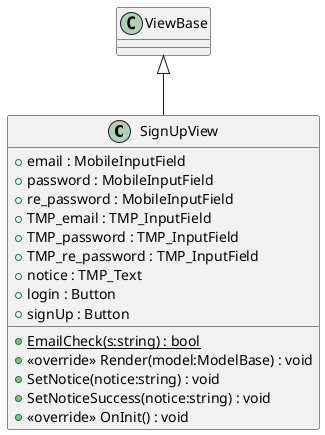 @startuml
class SignUpView {
    + email : MobileInputField
    + password : MobileInputField
    + re_password : MobileInputField
    + TMP_email : TMP_InputField
    + TMP_password : TMP_InputField
    + TMP_re_password : TMP_InputField
    + notice : TMP_Text
    + login : Button
    + signUp : Button
    + {static} EmailCheck(s:string) : bool
    + <<override>> Render(model:ModelBase) : void
    + SetNotice(notice:string) : void
    + SetNoticeSuccess(notice:string) : void
    + <<override>> OnInit() : void
}
ViewBase <|-- SignUpView
@enduml
